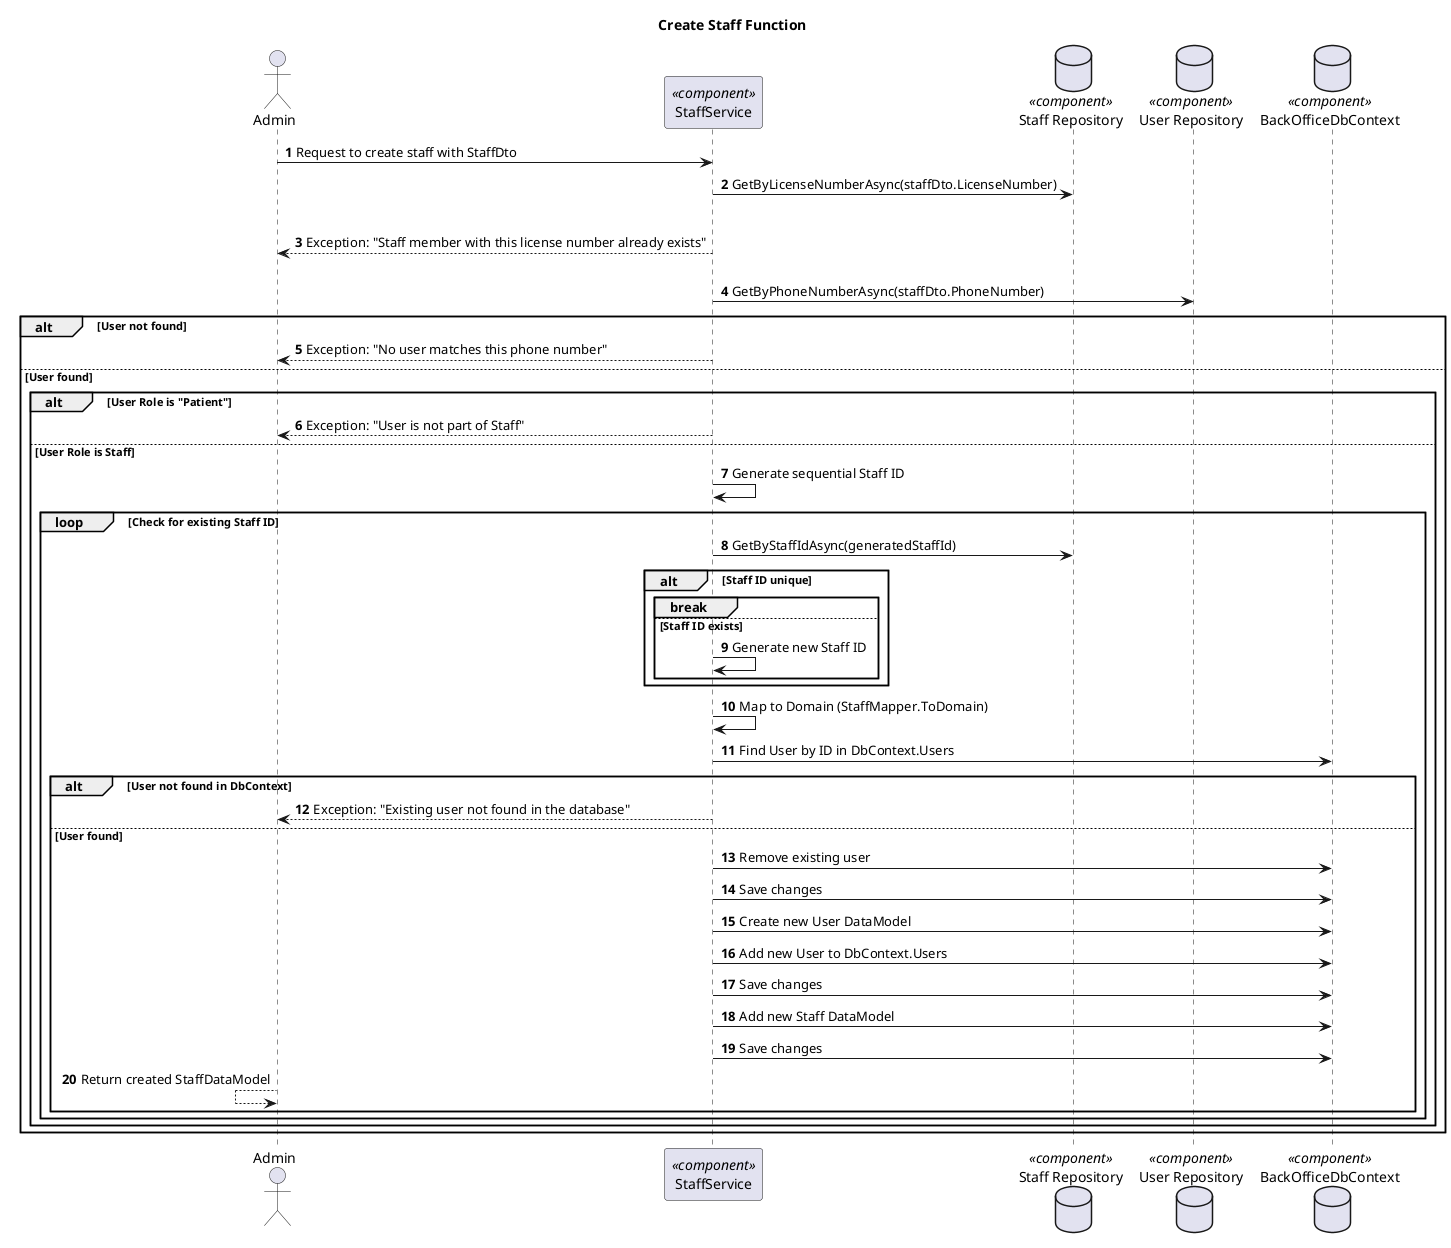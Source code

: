 @startuml
autonumber
skinparam packageStyle rect

title Create Staff Function

actor "Admin" as Admin
participant "StaffService" as Service <<component>>
database "Staff Repository" as StaffRepo <<component>>
database "User Repository" as UserRepo <<component>>
database "BackOfficeDbContext" as DbContext <<component>>

Admin -> Service : Request to create staff with StaffDto

Service -> StaffRepo : GetByLicenseNumberAsync(staffDto.LicenseNumber)

alt Staff with license exists
 Admin   <-- Service : Exception: "Staff member with this license number already exists"
else Staff not found
    Service -> UserRepo : GetByPhoneNumberAsync(staffDto.PhoneNumber)

    alt User not found
      Admin   <-- Service : Exception: "No user matches this phone number"
    else User found
        alt User Role is "Patient"
         Admin    <-- Service : Exception: "User is not part of Staff"
        else User Role is Staff
            Service -> Service : Generate sequential Staff ID
            
            loop Check for existing Staff ID
                Service -> StaffRepo : GetByStaffIdAsync(generatedStaffId)
                alt Staff ID unique
                    break
                else Staff ID exists
                    Service -> Service : Generate new Staff ID
                end
            end
            
            Service -> Service : Map to Domain (StaffMapper.ToDomain)
            
            Service -> DbContext : Find User by ID in DbContext.Users

            alt User not found in DbContext
            Admin     <-- Service : Exception: "Existing user not found in the database"
            else User found
                Service -> DbContext : Remove existing user
                Service -> DbContext : Save changes

                Service -> DbContext : Create new User DataModel
                Service -> DbContext : Add new User to DbContext.Users
                Service -> DbContext : Save changes

                Service -> DbContext : Add new Staff DataModel
                Service -> DbContext : Save changes

           Admin      <-- Admin : Return created StaffDataModel
            end
        end
    end
end
@enduml